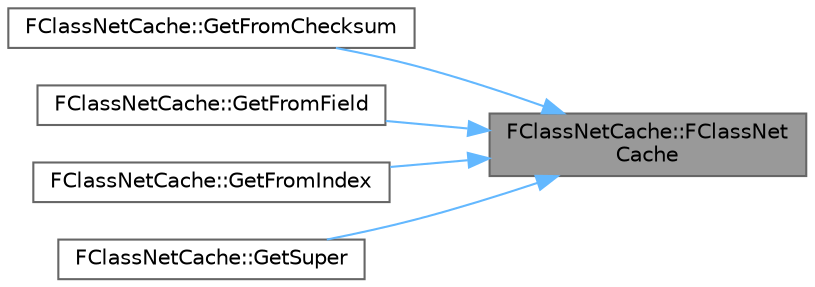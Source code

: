 digraph "FClassNetCache::FClassNetCache"
{
 // INTERACTIVE_SVG=YES
 // LATEX_PDF_SIZE
  bgcolor="transparent";
  edge [fontname=Helvetica,fontsize=10,labelfontname=Helvetica,labelfontsize=10];
  node [fontname=Helvetica,fontsize=10,shape=box,height=0.2,width=0.4];
  rankdir="RL";
  Node1 [id="Node000001",label="FClassNetCache::FClassNet\lCache",height=0.2,width=0.4,color="gray40", fillcolor="grey60", style="filled", fontcolor="black",tooltip=" "];
  Node1 -> Node2 [id="edge1_Node000001_Node000002",dir="back",color="steelblue1",style="solid",tooltip=" "];
  Node2 [id="Node000002",label="FClassNetCache::GetFromChecksum",height=0.2,width=0.4,color="grey40", fillcolor="white", style="filled",URL="$d4/dd7/classFClassNetCache.html#a333b3b0ec811fd2eac1208bd706b2879",tooltip=" "];
  Node1 -> Node3 [id="edge2_Node000001_Node000003",dir="back",color="steelblue1",style="solid",tooltip=" "];
  Node3 [id="Node000003",label="FClassNetCache::GetFromField",height=0.2,width=0.4,color="grey40", fillcolor="white", style="filled",URL="$d4/dd7/classFClassNetCache.html#aa701f2fb1face8a4b78e05fa08c097a4",tooltip=" "];
  Node1 -> Node4 [id="edge3_Node000001_Node000004",dir="back",color="steelblue1",style="solid",tooltip=" "];
  Node4 [id="Node000004",label="FClassNetCache::GetFromIndex",height=0.2,width=0.4,color="grey40", fillcolor="white", style="filled",URL="$d4/dd7/classFClassNetCache.html#afd8ec4ca07fbf2892e5a178d95b554a0",tooltip=" "];
  Node1 -> Node5 [id="edge4_Node000001_Node000005",dir="back",color="steelblue1",style="solid",tooltip=" "];
  Node5 [id="Node000005",label="FClassNetCache::GetSuper",height=0.2,width=0.4,color="grey40", fillcolor="white", style="filled",URL="$d4/dd7/classFClassNetCache.html#ace03ebb16ffd23aadd8689e63c2f7dc4",tooltip=" "];
}
